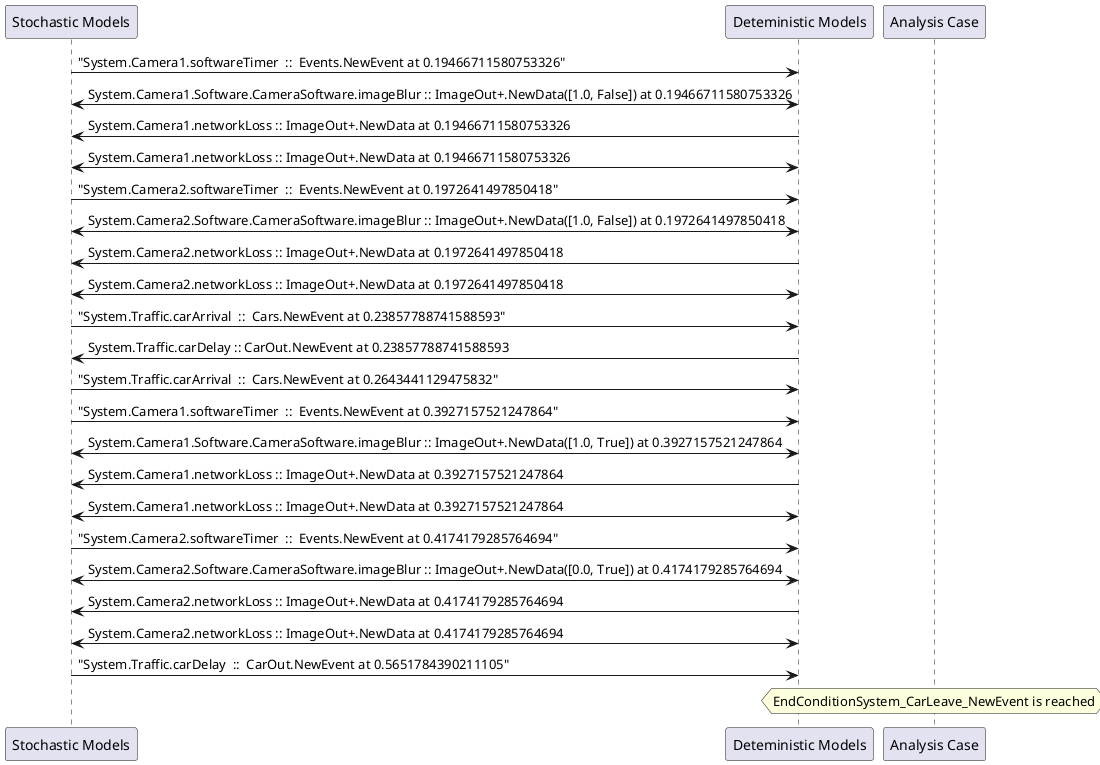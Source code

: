 
	@startuml
	participant "Stochastic Models" as stochmodel
	participant "Deteministic Models" as detmodel
	participant "Analysis Case" as analysis
	{17054_stop} stochmodel -> detmodel : "System.Camera1.softwareTimer  ::  Events.NewEvent at 0.19466711580753326"
detmodel <-> stochmodel : System.Camera1.Software.CameraSoftware.imageBlur :: ImageOut+.NewData([1.0, False]) at 0.19466711580753326
detmodel -> stochmodel : System.Camera1.networkLoss :: ImageOut+.NewData at 0.19466711580753326
detmodel <-> stochmodel : System.Camera1.networkLoss :: ImageOut+.NewData at 0.19466711580753326
{17070_stop} stochmodel -> detmodel : "System.Camera2.softwareTimer  ::  Events.NewEvent at 0.1972641497850418"
detmodel <-> stochmodel : System.Camera2.Software.CameraSoftware.imageBlur :: ImageOut+.NewData([1.0, False]) at 0.1972641497850418
detmodel -> stochmodel : System.Camera2.networkLoss :: ImageOut+.NewData at 0.1972641497850418
detmodel <-> stochmodel : System.Camera2.networkLoss :: ImageOut+.NewData at 0.1972641497850418
{17085_stop} stochmodel -> detmodel : "System.Traffic.carArrival  ::  Cars.NewEvent at 0.23857788741588593"
{17094_start} detmodel -> stochmodel : System.Traffic.carDelay :: CarOut.NewEvent at 0.23857788741588593
{17086_stop} stochmodel -> detmodel : "System.Traffic.carArrival  ::  Cars.NewEvent at 0.2643441129475832"
{17055_stop} stochmodel -> detmodel : "System.Camera1.softwareTimer  ::  Events.NewEvent at 0.3927157521247864"
detmodel <-> stochmodel : System.Camera1.Software.CameraSoftware.imageBlur :: ImageOut+.NewData([1.0, True]) at 0.3927157521247864
detmodel -> stochmodel : System.Camera1.networkLoss :: ImageOut+.NewData at 0.3927157521247864
detmodel <-> stochmodel : System.Camera1.networkLoss :: ImageOut+.NewData at 0.3927157521247864
{17071_stop} stochmodel -> detmodel : "System.Camera2.softwareTimer  ::  Events.NewEvent at 0.4174179285764694"
detmodel <-> stochmodel : System.Camera2.Software.CameraSoftware.imageBlur :: ImageOut+.NewData([0.0, True]) at 0.4174179285764694
detmodel -> stochmodel : System.Camera2.networkLoss :: ImageOut+.NewData at 0.4174179285764694
detmodel <-> stochmodel : System.Camera2.networkLoss :: ImageOut+.NewData at 0.4174179285764694
{17094_stop} stochmodel -> detmodel : "System.Traffic.carDelay  ::  CarOut.NewEvent at 0.5651784390211105"
{17094_start} <-> {17094_stop} : delay
hnote over analysis 
EndConditionSystem_CarLeave_NewEvent is reached
endnote
@enduml